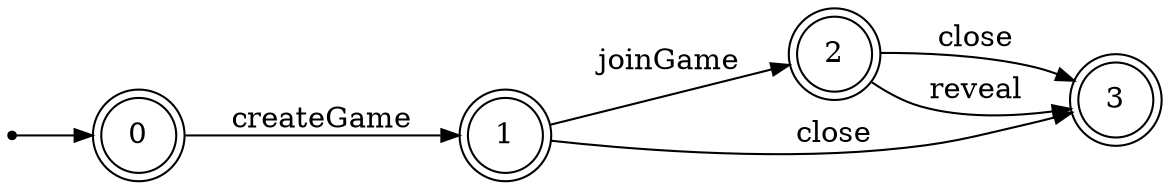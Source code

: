 digraph {
	ranksep=0.5 size="8, 8"
	rankdir=LR
	Initial [label="" fontsize=14.0 shape=point]
	0 [fontsize=14.0 shape=doublecircle]
	1 [fontsize=14.0 shape=doublecircle]
	2 [fontsize=14.0 shape=doublecircle]
	3 [fontsize=14.0 shape=doublecircle]
	Initial -> 0 [arrowsize=0.85]
	0 -> 1 [label=" createGame " arrowsize=0.85 fontsize=14.0]
	1 -> 3 [label=" close " arrowsize=0.85 fontsize=14.0]
	1 -> 2 [label=" joinGame " arrowsize=0.85 fontsize=14.0]
	2 -> 3 [label=" close " arrowsize=0.85 fontsize=14.0]
	2 -> 3 [label=" reveal " arrowsize=0.85 fontsize=14.0]
}
